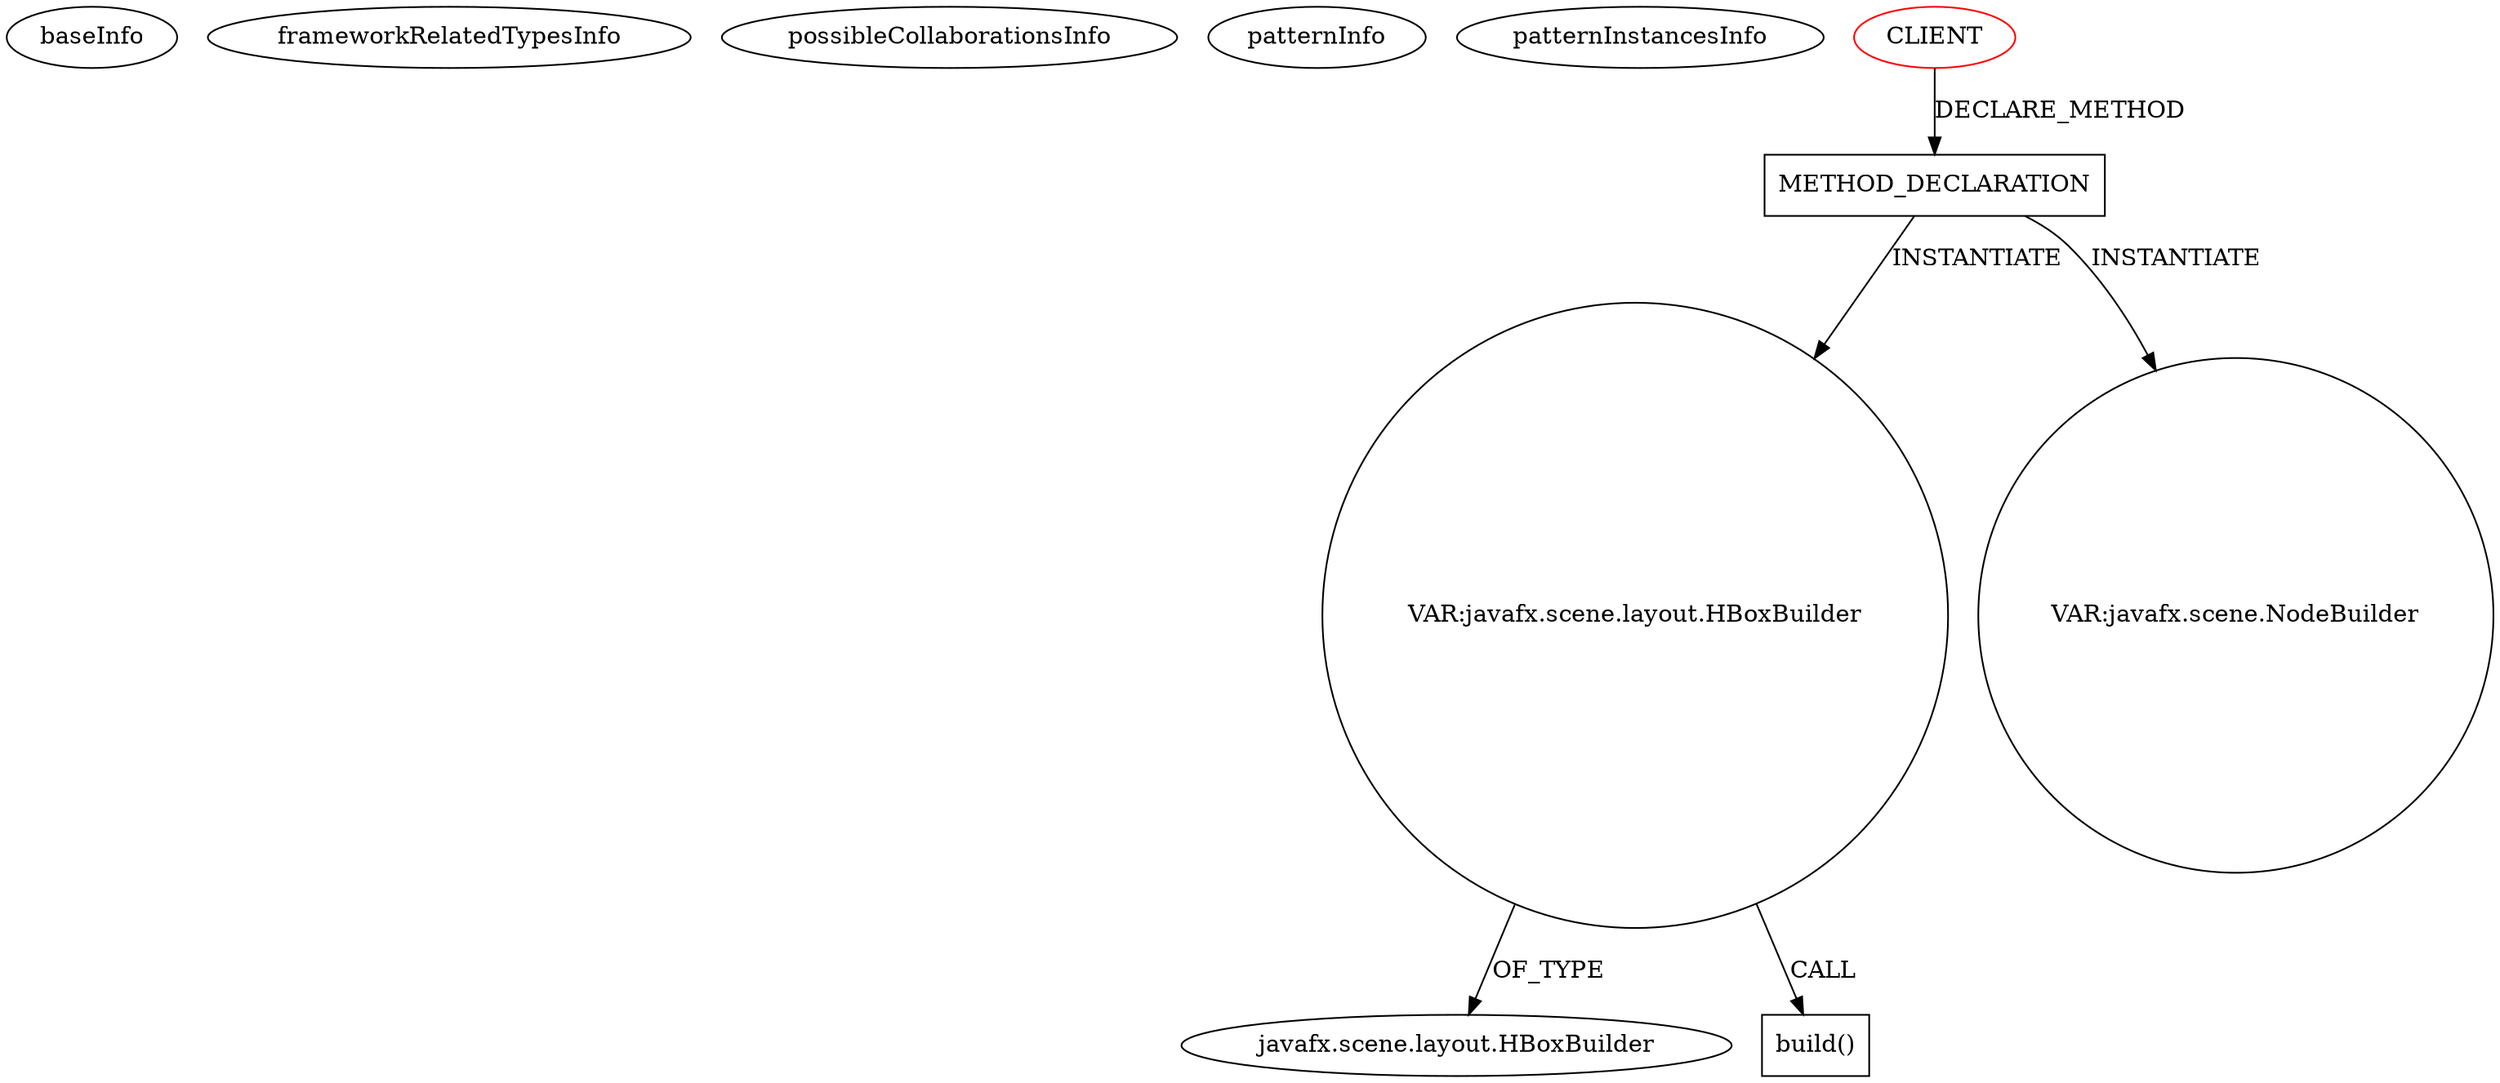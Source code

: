 digraph {
baseInfo[graphId=3544,category="pattern",isAnonymous=false,possibleRelation=false]
frameworkRelatedTypesInfo[]
possibleCollaborationsInfo[]
patternInfo[frequency=3.0,patternRootClient=0]
patternInstancesInfo[0="SaiPradeepDandem-javafx2-gradient-builder~/SaiPradeepDandem-javafx2-gradient-builder/javafx2-gradient-builder-master/src/main/java/com/javafx/gradientbuilder/application/RadialSettingsLayout.java~RadialSettingsLayout~1170",1="yorlov-VirtualPointer~/yorlov-VirtualPointer/VirtualPointer-master/src/com/blogspot/captain1653/options/OptionsStage.java~OptionsStage~4889",2="SaiPradeepDandem-javafx2-gradient-builder~/SaiPradeepDandem-javafx2-gradient-builder/javafx2-gradient-builder-master/src/main/java/com/javafx/gradientbuilder/application/AbstractSettingsLayout.java~AbstractSettingsLayout~1175"]
84[label="javafx.scene.layout.HBoxBuilder",vertexType="FRAMEWORK_CLASS_TYPE",isFrameworkType=false]
82[label="VAR:javafx.scene.layout.HBoxBuilder",vertexType="VARIABLE_EXPRESION",isFrameworkType=false,shape=circle]
83[label="build()",vertexType="INSIDE_CALL",isFrameworkType=false,shape=box]
25[label="METHOD_DECLARATION",vertexType="CLIENT_METHOD_DECLARATION",isFrameworkType=false,shape=box]
0[label="CLIENT",vertexType="ROOT_CLIENT_CLASS_DECLARATION",isFrameworkType=false,color=red]
53[label="VAR:javafx.scene.NodeBuilder",vertexType="VARIABLE_EXPRESION",isFrameworkType=false,shape=circle]
25->53[label="INSTANTIATE"]
82->84[label="OF_TYPE"]
82->83[label="CALL"]
25->82[label="INSTANTIATE"]
0->25[label="DECLARE_METHOD"]
}

